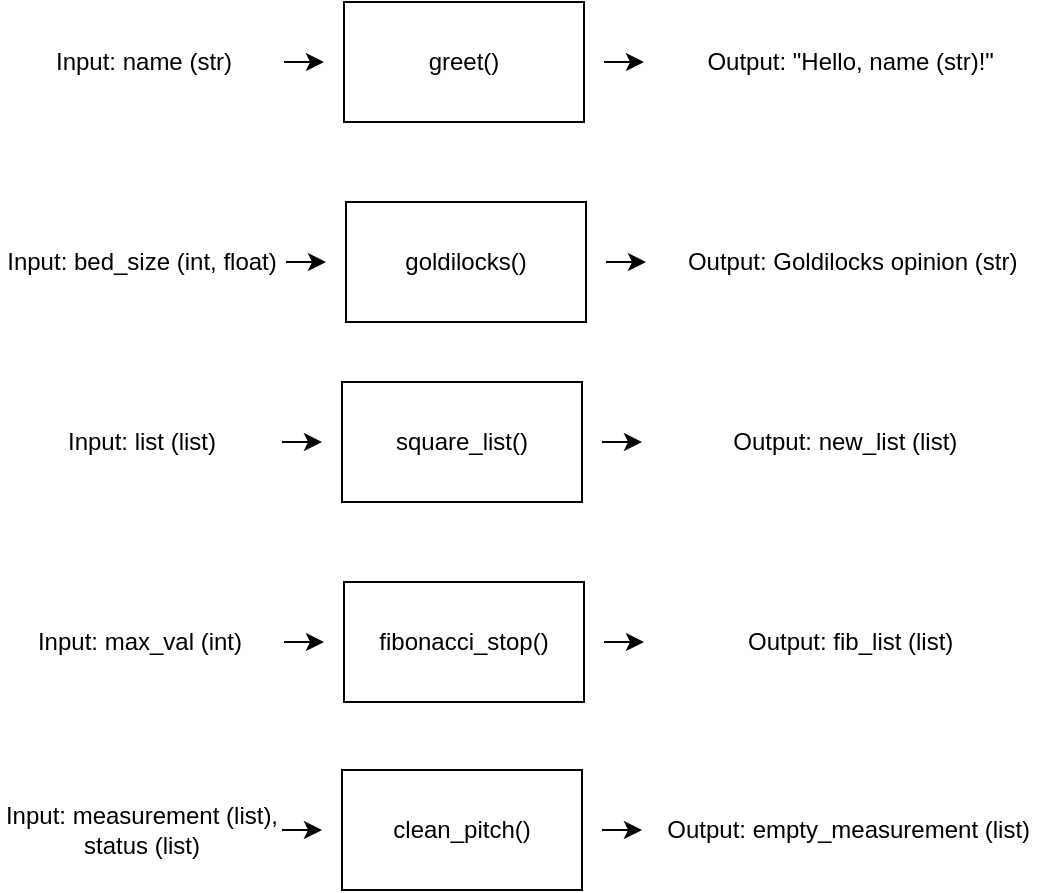 <mxfile>
    <diagram id="QVxfpD8p1BEG1UjN0iLR" name="Page-1">
        <mxGraphModel dx="762" dy="359" grid="1" gridSize="10" guides="1" tooltips="1" connect="1" arrows="1" fold="1" page="1" pageScale="1" pageWidth="850" pageHeight="1100" math="0" shadow="0">
            <root>
                <mxCell id="0"/>
                <mxCell id="1" parent="0"/>
                <mxCell id="2" value="" style="whiteSpace=wrap;html=1;" vertex="1" parent="1">
                    <mxGeometry x="190" y="50" width="120" height="60" as="geometry"/>
                </mxCell>
                <mxCell id="3" value="greet()" style="text;strokeColor=none;align=center;fillColor=none;html=1;verticalAlign=middle;whiteSpace=wrap;rounded=0;" vertex="1" parent="1">
                    <mxGeometry x="220" y="65" width="60" height="30" as="geometry"/>
                </mxCell>
                <mxCell id="4" value="Input: name (str)" style="text;strokeColor=none;align=center;fillColor=none;html=1;verticalAlign=middle;whiteSpace=wrap;rounded=0;" vertex="1" parent="1">
                    <mxGeometry x="20" y="65" width="140" height="30" as="geometry"/>
                </mxCell>
                <mxCell id="5" value="" style="edgeStyle=none;orthogonalLoop=1;jettySize=auto;html=1;exitX=1;exitY=0.5;exitDx=0;exitDy=0;" edge="1" parent="1" source="4">
                    <mxGeometry width="80" relative="1" as="geometry">
                        <mxPoint x="350" y="130" as="sourcePoint"/>
                        <mxPoint x="180" y="80" as="targetPoint"/>
                        <Array as="points"/>
                    </mxGeometry>
                </mxCell>
                <mxCell id="7" value="" style="edgeStyle=none;orthogonalLoop=1;jettySize=auto;html=1;" edge="1" parent="1">
                    <mxGeometry width="80" relative="1" as="geometry">
                        <mxPoint x="320" y="80" as="sourcePoint"/>
                        <mxPoint x="340" y="80" as="targetPoint"/>
                        <Array as="points"/>
                    </mxGeometry>
                </mxCell>
                <mxCell id="8" value="Output: &quot;Hello, name (str)!&quot;&amp;nbsp;" style="text;strokeColor=none;align=center;fillColor=none;html=1;verticalAlign=middle;whiteSpace=wrap;rounded=0;" vertex="1" parent="1">
                    <mxGeometry x="350" y="65" width="190" height="30" as="geometry"/>
                </mxCell>
                <mxCell id="9" value="" style="whiteSpace=wrap;html=1;" vertex="1" parent="1">
                    <mxGeometry x="191" y="150" width="120" height="60" as="geometry"/>
                </mxCell>
                <mxCell id="10" value="goldilocks()" style="text;strokeColor=none;align=center;fillColor=none;html=1;verticalAlign=middle;whiteSpace=wrap;rounded=0;" vertex="1" parent="1">
                    <mxGeometry x="221" y="165" width="60" height="30" as="geometry"/>
                </mxCell>
                <mxCell id="11" value="Input: bed_size (int, float)" style="text;strokeColor=none;align=center;fillColor=none;html=1;verticalAlign=middle;whiteSpace=wrap;rounded=0;" vertex="1" parent="1">
                    <mxGeometry x="19" y="165" width="140" height="30" as="geometry"/>
                </mxCell>
                <mxCell id="12" value="" style="edgeStyle=none;orthogonalLoop=1;jettySize=auto;html=1;exitX=1;exitY=0.5;exitDx=0;exitDy=0;" edge="1" parent="1">
                    <mxGeometry width="80" relative="1" as="geometry">
                        <mxPoint x="161" y="180" as="sourcePoint"/>
                        <mxPoint x="181" y="180" as="targetPoint"/>
                        <Array as="points"/>
                    </mxGeometry>
                </mxCell>
                <mxCell id="13" value="" style="edgeStyle=none;orthogonalLoop=1;jettySize=auto;html=1;" edge="1" parent="1">
                    <mxGeometry width="80" relative="1" as="geometry">
                        <mxPoint x="321" y="180" as="sourcePoint"/>
                        <mxPoint x="341" y="180" as="targetPoint"/>
                        <Array as="points"/>
                    </mxGeometry>
                </mxCell>
                <mxCell id="14" value="Output: Goldilocks opinion (str)&amp;nbsp;" style="text;strokeColor=none;align=center;fillColor=none;html=1;verticalAlign=middle;whiteSpace=wrap;rounded=0;" vertex="1" parent="1">
                    <mxGeometry x="351" y="165" width="190" height="30" as="geometry"/>
                </mxCell>
                <mxCell id="15" value="" style="whiteSpace=wrap;html=1;" vertex="1" parent="1">
                    <mxGeometry x="189" y="240" width="120" height="60" as="geometry"/>
                </mxCell>
                <mxCell id="16" value="square_list()" style="text;strokeColor=none;align=center;fillColor=none;html=1;verticalAlign=middle;whiteSpace=wrap;rounded=0;" vertex="1" parent="1">
                    <mxGeometry x="219" y="255" width="60" height="30" as="geometry"/>
                </mxCell>
                <mxCell id="17" value="Input: list (list)" style="text;strokeColor=none;align=center;fillColor=none;html=1;verticalAlign=middle;whiteSpace=wrap;rounded=0;" vertex="1" parent="1">
                    <mxGeometry x="19" y="255" width="140" height="30" as="geometry"/>
                </mxCell>
                <mxCell id="18" value="" style="edgeStyle=none;orthogonalLoop=1;jettySize=auto;html=1;exitX=1;exitY=0.5;exitDx=0;exitDy=0;" edge="1" source="17" parent="1">
                    <mxGeometry width="80" relative="1" as="geometry">
                        <mxPoint x="349" y="320" as="sourcePoint"/>
                        <mxPoint x="179" y="270" as="targetPoint"/>
                        <Array as="points"/>
                    </mxGeometry>
                </mxCell>
                <mxCell id="19" value="" style="edgeStyle=none;orthogonalLoop=1;jettySize=auto;html=1;" edge="1" parent="1">
                    <mxGeometry width="80" relative="1" as="geometry">
                        <mxPoint x="319" y="270" as="sourcePoint"/>
                        <mxPoint x="339" y="270" as="targetPoint"/>
                        <Array as="points"/>
                    </mxGeometry>
                </mxCell>
                <mxCell id="20" value="Output: new_list (list)&amp;nbsp;&amp;nbsp;" style="text;strokeColor=none;align=center;fillColor=none;html=1;verticalAlign=middle;whiteSpace=wrap;rounded=0;" vertex="1" parent="1">
                    <mxGeometry x="349" y="255" width="190" height="30" as="geometry"/>
                </mxCell>
                <mxCell id="21" value="" style="whiteSpace=wrap;html=1;" vertex="1" parent="1">
                    <mxGeometry x="190" y="340" width="120" height="60" as="geometry"/>
                </mxCell>
                <mxCell id="22" value="fibonacci_stop()" style="text;strokeColor=none;align=center;fillColor=none;html=1;verticalAlign=middle;whiteSpace=wrap;rounded=0;" vertex="1" parent="1">
                    <mxGeometry x="220" y="355" width="60" height="30" as="geometry"/>
                </mxCell>
                <mxCell id="23" value="Input: max_val (int)" style="text;strokeColor=none;align=center;fillColor=none;html=1;verticalAlign=middle;whiteSpace=wrap;rounded=0;" vertex="1" parent="1">
                    <mxGeometry x="18" y="355" width="140" height="30" as="geometry"/>
                </mxCell>
                <mxCell id="24" value="" style="edgeStyle=none;orthogonalLoop=1;jettySize=auto;html=1;exitX=1;exitY=0.5;exitDx=0;exitDy=0;" edge="1" parent="1">
                    <mxGeometry width="80" relative="1" as="geometry">
                        <mxPoint x="160" y="370" as="sourcePoint"/>
                        <mxPoint x="180" y="370" as="targetPoint"/>
                        <Array as="points"/>
                    </mxGeometry>
                </mxCell>
                <mxCell id="25" value="" style="edgeStyle=none;orthogonalLoop=1;jettySize=auto;html=1;" edge="1" parent="1">
                    <mxGeometry width="80" relative="1" as="geometry">
                        <mxPoint x="320" y="370" as="sourcePoint"/>
                        <mxPoint x="340" y="370" as="targetPoint"/>
                        <Array as="points"/>
                    </mxGeometry>
                </mxCell>
                <mxCell id="26" value="Output: fib_list (list)&amp;nbsp;" style="text;strokeColor=none;align=center;fillColor=none;html=1;verticalAlign=middle;whiteSpace=wrap;rounded=0;" vertex="1" parent="1">
                    <mxGeometry x="350" y="355" width="190" height="30" as="geometry"/>
                </mxCell>
                <mxCell id="27" value="" style="whiteSpace=wrap;html=1;" vertex="1" parent="1">
                    <mxGeometry x="189" y="434" width="120" height="60" as="geometry"/>
                </mxCell>
                <mxCell id="28" value="clean_pitch()" style="text;strokeColor=none;align=center;fillColor=none;html=1;verticalAlign=middle;whiteSpace=wrap;rounded=0;" vertex="1" parent="1">
                    <mxGeometry x="219" y="449" width="60" height="30" as="geometry"/>
                </mxCell>
                <mxCell id="29" value="Input: measurement (list), status (list)" style="text;strokeColor=none;align=center;fillColor=none;html=1;verticalAlign=middle;whiteSpace=wrap;rounded=0;" vertex="1" parent="1">
                    <mxGeometry x="19" y="449" width="140" height="30" as="geometry"/>
                </mxCell>
                <mxCell id="30" value="" style="edgeStyle=none;orthogonalLoop=1;jettySize=auto;html=1;exitX=1;exitY=0.5;exitDx=0;exitDy=0;" edge="1" source="29" parent="1">
                    <mxGeometry width="80" relative="1" as="geometry">
                        <mxPoint x="349" y="514" as="sourcePoint"/>
                        <mxPoint x="179" y="464" as="targetPoint"/>
                        <Array as="points"/>
                    </mxGeometry>
                </mxCell>
                <mxCell id="31" value="" style="edgeStyle=none;orthogonalLoop=1;jettySize=auto;html=1;" edge="1" parent="1">
                    <mxGeometry width="80" relative="1" as="geometry">
                        <mxPoint x="319" y="464" as="sourcePoint"/>
                        <mxPoint x="339" y="464" as="targetPoint"/>
                        <Array as="points"/>
                    </mxGeometry>
                </mxCell>
                <mxCell id="32" value="Output: empty_measurement (list)&amp;nbsp;" style="text;strokeColor=none;align=center;fillColor=none;html=1;verticalAlign=middle;whiteSpace=wrap;rounded=0;" vertex="1" parent="1">
                    <mxGeometry x="349" y="449" width="190" height="30" as="geometry"/>
                </mxCell>
            </root>
        </mxGraphModel>
    </diagram>
</mxfile>